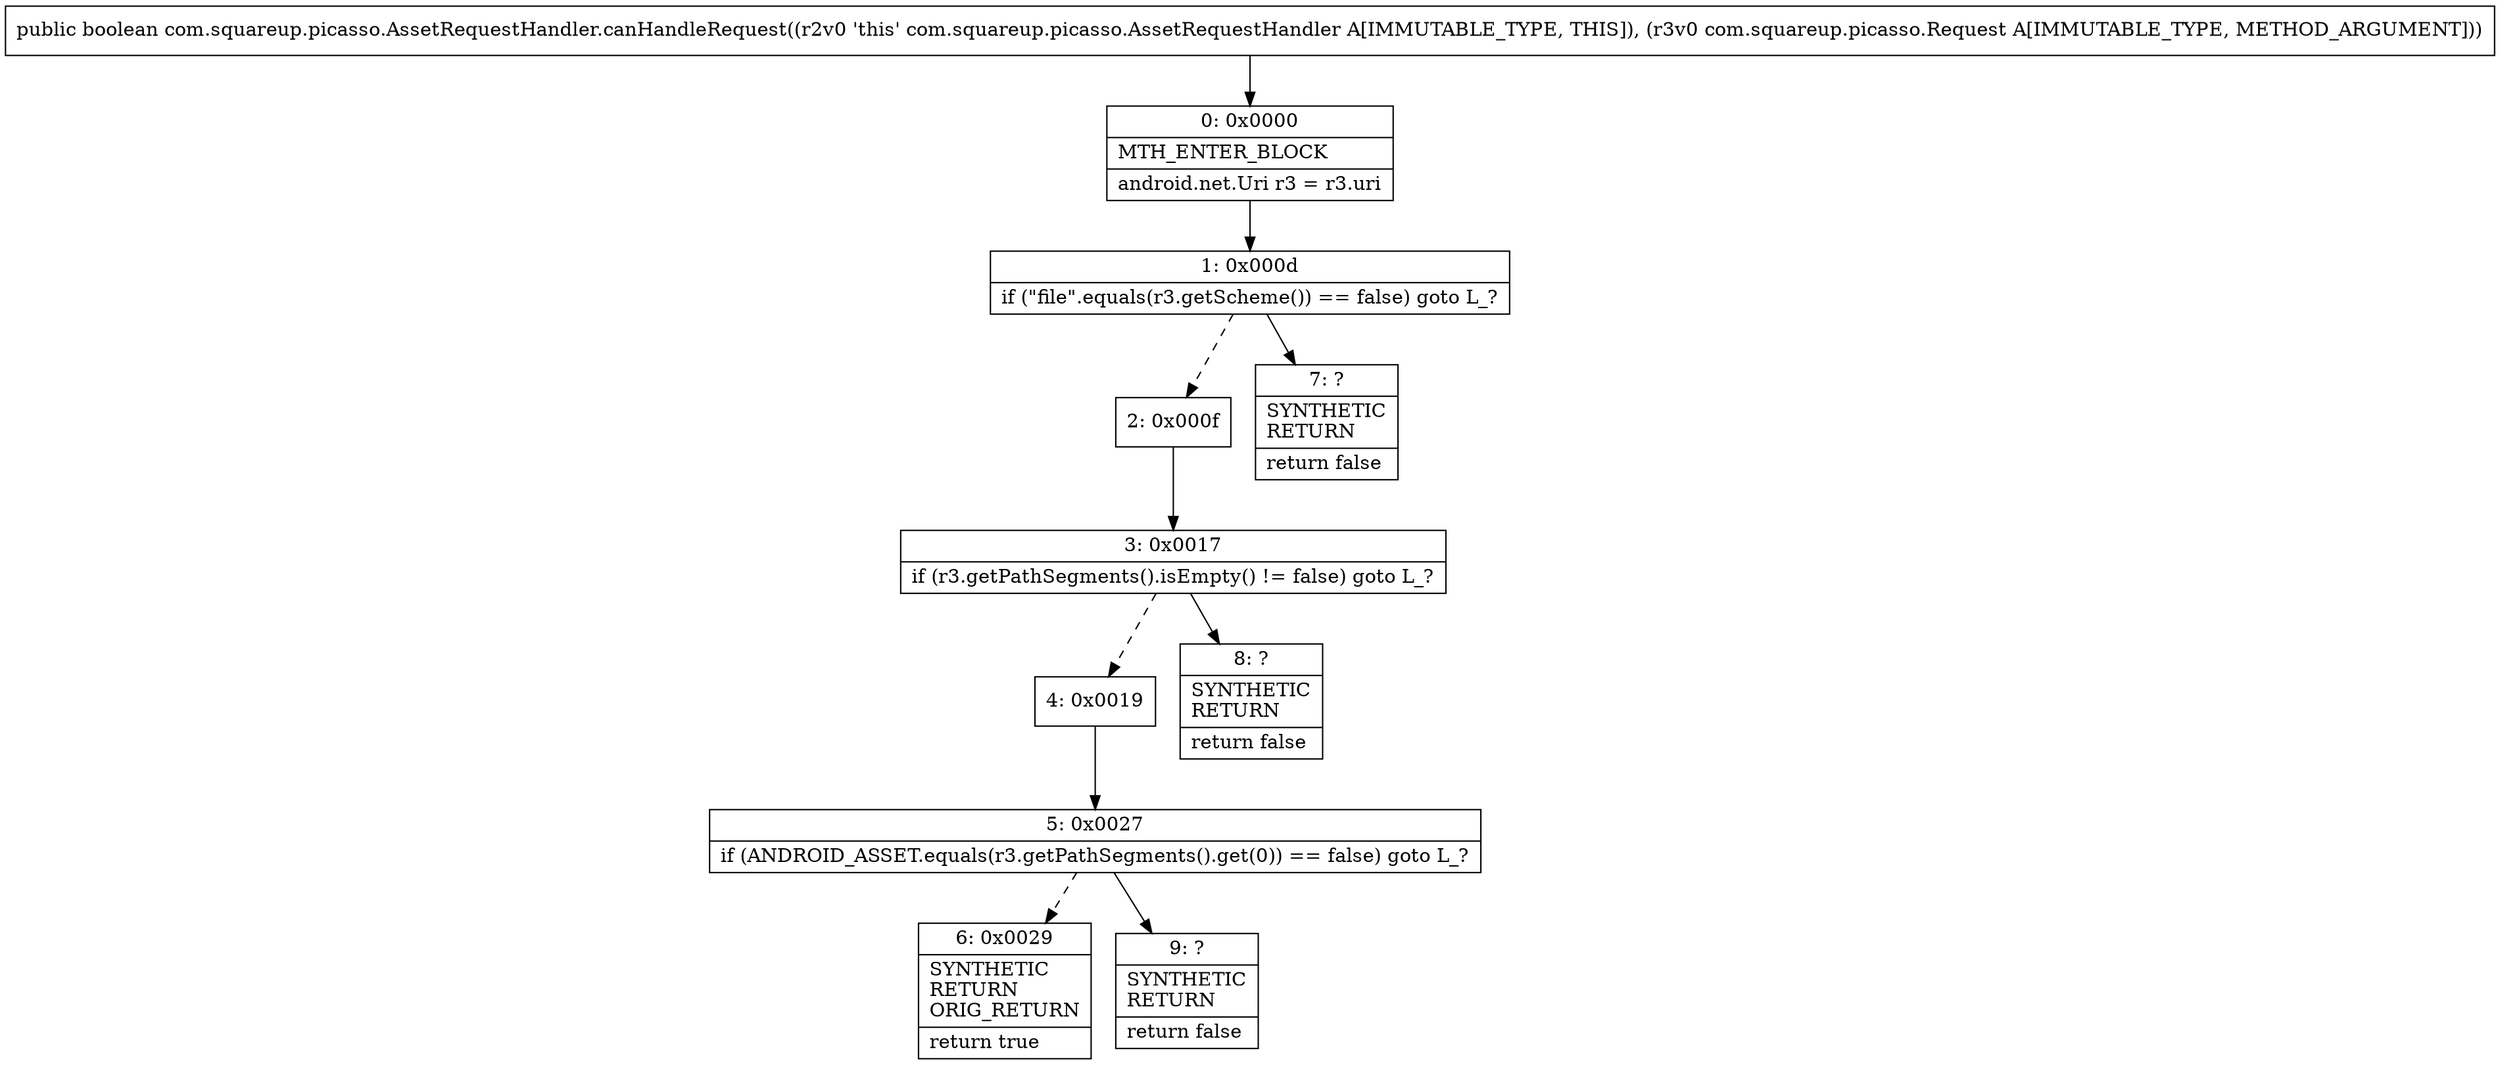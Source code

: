 digraph "CFG forcom.squareup.picasso.AssetRequestHandler.canHandleRequest(Lcom\/squareup\/picasso\/Request;)Z" {
Node_0 [shape=record,label="{0\:\ 0x0000|MTH_ENTER_BLOCK\l|android.net.Uri r3 = r3.uri\l}"];
Node_1 [shape=record,label="{1\:\ 0x000d|if (\"file\".equals(r3.getScheme()) == false) goto L_?\l}"];
Node_2 [shape=record,label="{2\:\ 0x000f}"];
Node_3 [shape=record,label="{3\:\ 0x0017|if (r3.getPathSegments().isEmpty() != false) goto L_?\l}"];
Node_4 [shape=record,label="{4\:\ 0x0019}"];
Node_5 [shape=record,label="{5\:\ 0x0027|if (ANDROID_ASSET.equals(r3.getPathSegments().get(0)) == false) goto L_?\l}"];
Node_6 [shape=record,label="{6\:\ 0x0029|SYNTHETIC\lRETURN\lORIG_RETURN\l|return true\l}"];
Node_7 [shape=record,label="{7\:\ ?|SYNTHETIC\lRETURN\l|return false\l}"];
Node_8 [shape=record,label="{8\:\ ?|SYNTHETIC\lRETURN\l|return false\l}"];
Node_9 [shape=record,label="{9\:\ ?|SYNTHETIC\lRETURN\l|return false\l}"];
MethodNode[shape=record,label="{public boolean com.squareup.picasso.AssetRequestHandler.canHandleRequest((r2v0 'this' com.squareup.picasso.AssetRequestHandler A[IMMUTABLE_TYPE, THIS]), (r3v0 com.squareup.picasso.Request A[IMMUTABLE_TYPE, METHOD_ARGUMENT])) }"];
MethodNode -> Node_0;
Node_0 -> Node_1;
Node_1 -> Node_2[style=dashed];
Node_1 -> Node_7;
Node_2 -> Node_3;
Node_3 -> Node_4[style=dashed];
Node_3 -> Node_8;
Node_4 -> Node_5;
Node_5 -> Node_6[style=dashed];
Node_5 -> Node_9;
}

